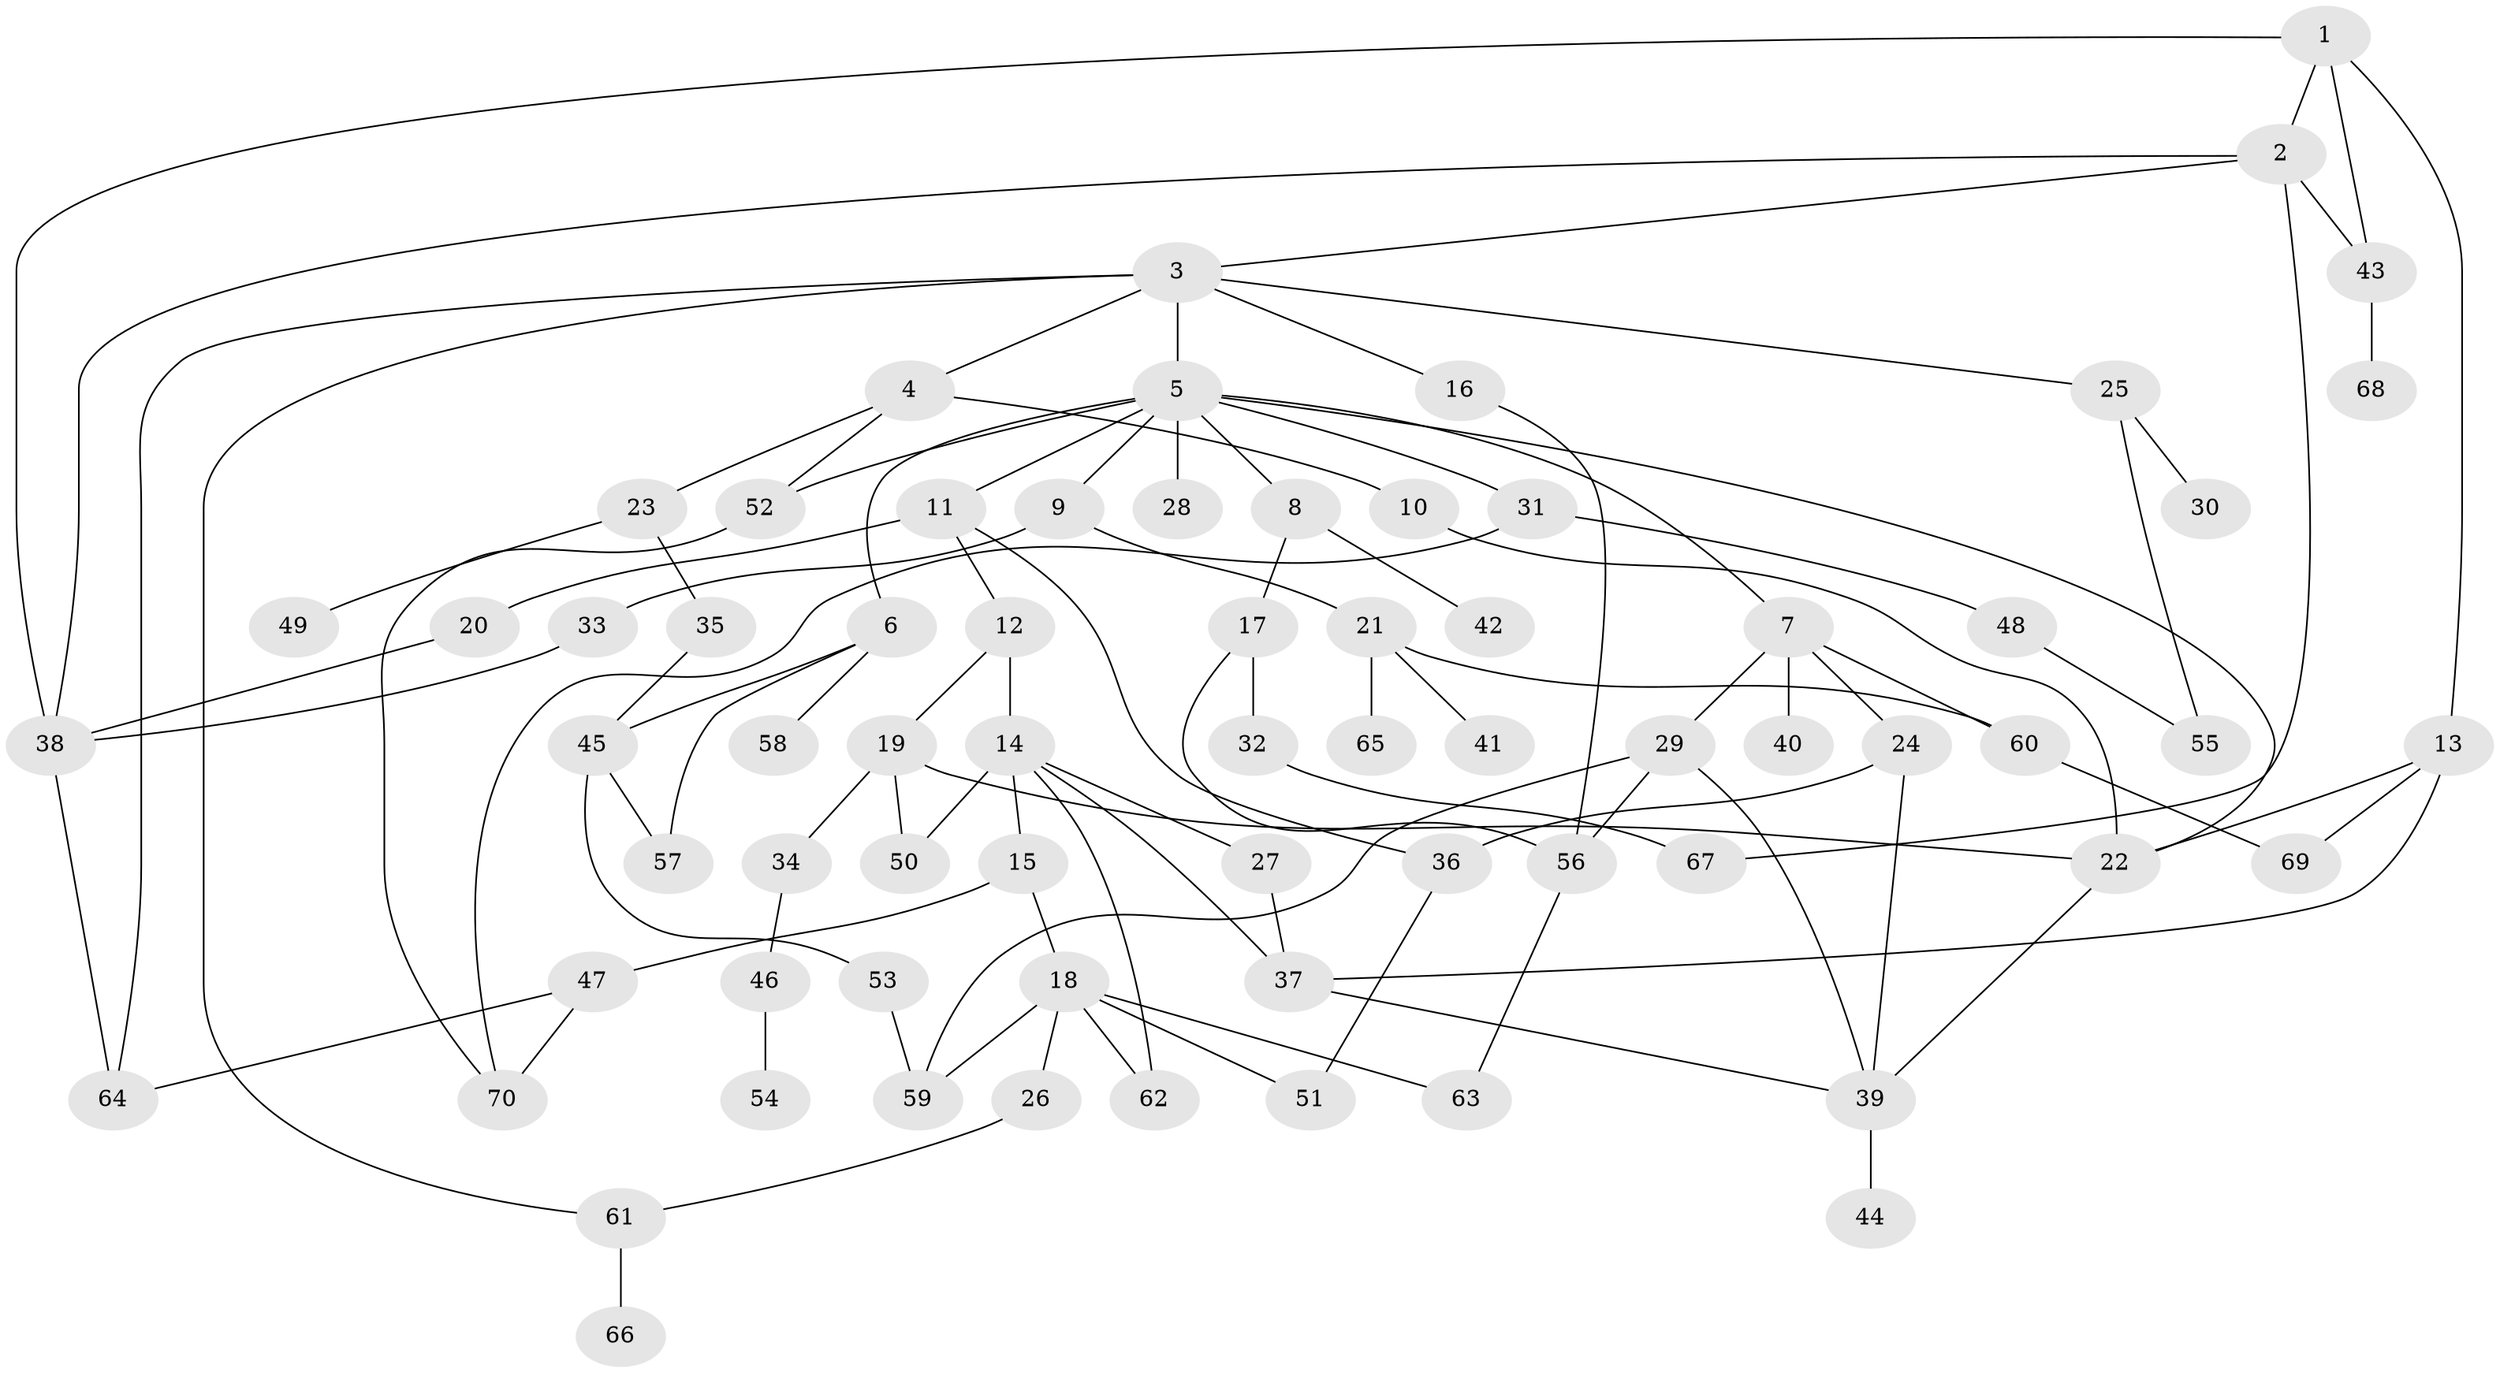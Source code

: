// coarse degree distribution, {3: 0.23404255319148937, 6: 0.0425531914893617, 8: 0.0425531914893617, 5: 0.06382978723404255, 13: 0.02127659574468085, 4: 0.1276595744680851, 2: 0.19148936170212766, 7: 0.02127659574468085, 1: 0.2553191489361702}
// Generated by graph-tools (version 1.1) at 2025/51/02/27/25 19:51:40]
// undirected, 70 vertices, 102 edges
graph export_dot {
graph [start="1"]
  node [color=gray90,style=filled];
  1;
  2;
  3;
  4;
  5;
  6;
  7;
  8;
  9;
  10;
  11;
  12;
  13;
  14;
  15;
  16;
  17;
  18;
  19;
  20;
  21;
  22;
  23;
  24;
  25;
  26;
  27;
  28;
  29;
  30;
  31;
  32;
  33;
  34;
  35;
  36;
  37;
  38;
  39;
  40;
  41;
  42;
  43;
  44;
  45;
  46;
  47;
  48;
  49;
  50;
  51;
  52;
  53;
  54;
  55;
  56;
  57;
  58;
  59;
  60;
  61;
  62;
  63;
  64;
  65;
  66;
  67;
  68;
  69;
  70;
  1 -- 2;
  1 -- 13;
  1 -- 43;
  1 -- 38;
  2 -- 3;
  2 -- 38;
  2 -- 43;
  2 -- 67;
  3 -- 4;
  3 -- 5;
  3 -- 16;
  3 -- 25;
  3 -- 61;
  3 -- 64;
  4 -- 10;
  4 -- 23;
  4 -- 52;
  5 -- 6;
  5 -- 7;
  5 -- 8;
  5 -- 9;
  5 -- 11;
  5 -- 28;
  5 -- 31;
  5 -- 52;
  5 -- 22;
  6 -- 58;
  6 -- 57;
  6 -- 45;
  7 -- 24;
  7 -- 29;
  7 -- 40;
  7 -- 60;
  8 -- 17;
  8 -- 42;
  9 -- 21;
  9 -- 33;
  10 -- 22;
  11 -- 12;
  11 -- 20;
  11 -- 36;
  12 -- 14;
  12 -- 19;
  13 -- 69;
  13 -- 37;
  13 -- 22;
  14 -- 15;
  14 -- 27;
  14 -- 37;
  14 -- 62;
  14 -- 50;
  15 -- 18;
  15 -- 47;
  16 -- 56;
  17 -- 32;
  17 -- 56;
  18 -- 26;
  18 -- 51;
  18 -- 59;
  18 -- 63;
  18 -- 62;
  19 -- 34;
  19 -- 50;
  19 -- 22;
  20 -- 38;
  21 -- 41;
  21 -- 65;
  21 -- 60;
  22 -- 39;
  23 -- 35;
  23 -- 49;
  24 -- 39;
  24 -- 36;
  25 -- 30;
  25 -- 55;
  26 -- 61;
  27 -- 37;
  29 -- 59;
  29 -- 39;
  29 -- 56;
  31 -- 48;
  31 -- 70;
  32 -- 67;
  33 -- 38;
  34 -- 46;
  35 -- 45;
  36 -- 51;
  37 -- 39;
  38 -- 64;
  39 -- 44;
  43 -- 68;
  45 -- 53;
  45 -- 57;
  46 -- 54;
  47 -- 70;
  47 -- 64;
  48 -- 55;
  52 -- 70;
  53 -- 59;
  56 -- 63;
  60 -- 69;
  61 -- 66;
}

